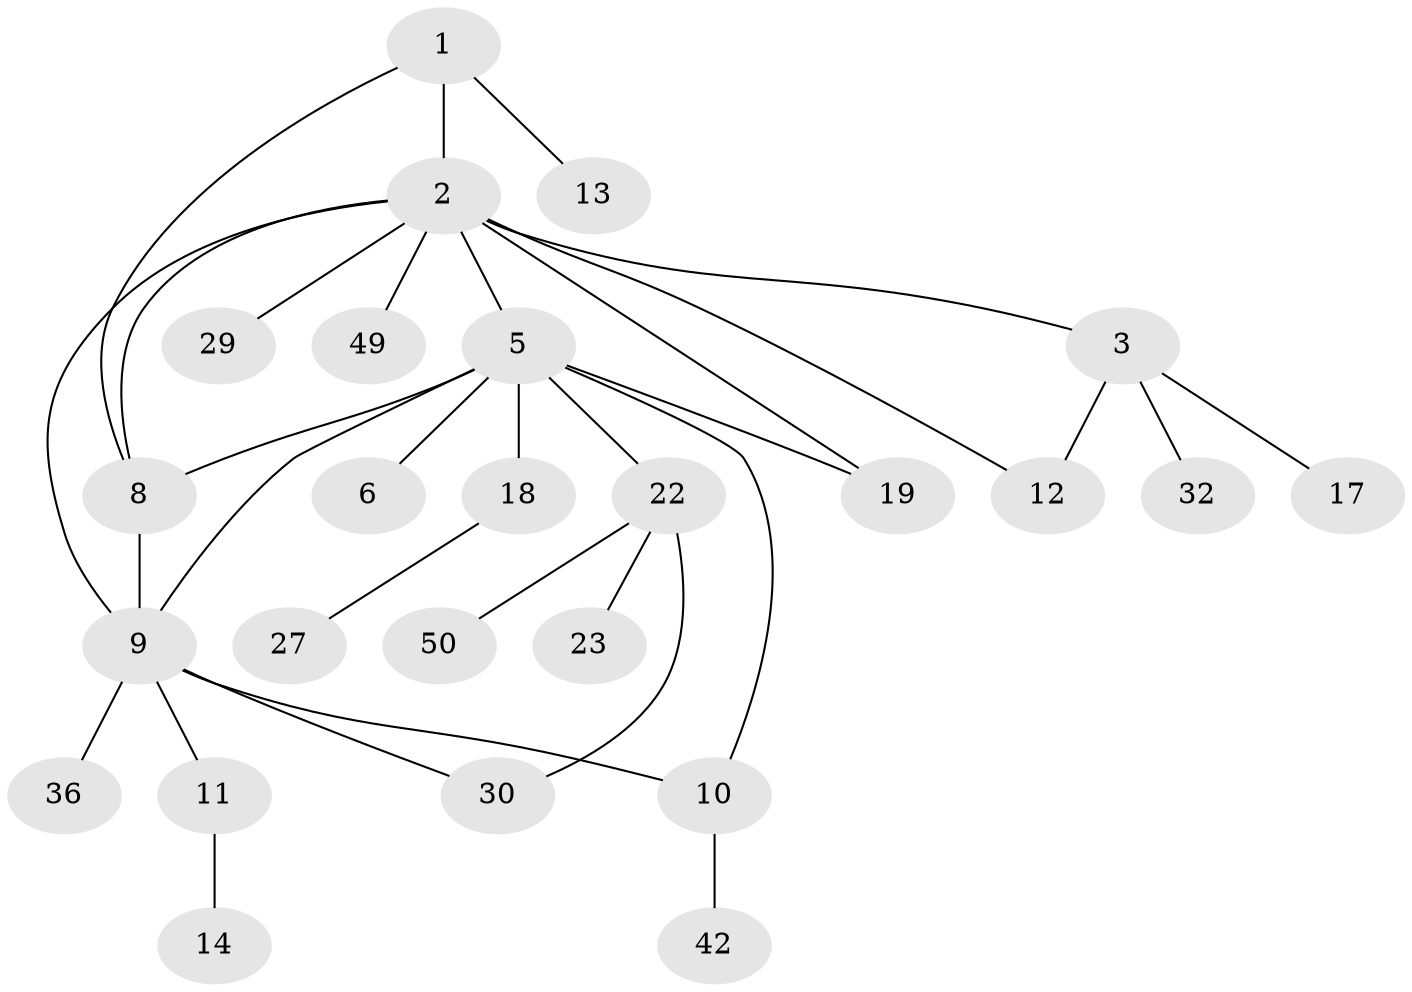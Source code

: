 // original degree distribution, {5: 0.058823529411764705, 9: 0.0392156862745098, 4: 0.0392156862745098, 8: 0.0196078431372549, 11: 0.0196078431372549, 1: 0.5686274509803921, 6: 0.0392156862745098, 2: 0.1568627450980392, 3: 0.058823529411764705}
// Generated by graph-tools (version 1.1) at 2025/16/03/09/25 04:16:08]
// undirected, 25 vertices, 32 edges
graph export_dot {
graph [start="1"]
  node [color=gray90,style=filled];
  1 [super="+45+41"];
  2 [super="+4+26+37+15"];
  3;
  5 [super="+16+31+48+34+7"];
  6;
  8 [super="+44"];
  9;
  10 [super="+28+25"];
  11;
  12 [super="+20"];
  13;
  14;
  17;
  18 [super="+21+24+46+39"];
  19;
  22;
  23 [super="+33+38"];
  27;
  29;
  30;
  32;
  36;
  42;
  49;
  50;
  1 -- 2;
  1 -- 8;
  1 -- 13;
  2 -- 5 [weight=3];
  2 -- 9 [weight=2];
  2 -- 12;
  2 -- 3;
  2 -- 8;
  2 -- 19;
  2 -- 29;
  2 -- 49;
  3 -- 12;
  3 -- 17;
  3 -- 32;
  5 -- 6;
  5 -- 10;
  5 -- 19;
  5 -- 22;
  5 -- 9 [weight=2];
  5 -- 8;
  5 -- 18;
  8 -- 9;
  9 -- 10;
  9 -- 11;
  9 -- 30;
  9 -- 36;
  10 -- 42;
  11 -- 14;
  18 -- 27;
  22 -- 23;
  22 -- 30;
  22 -- 50;
}
